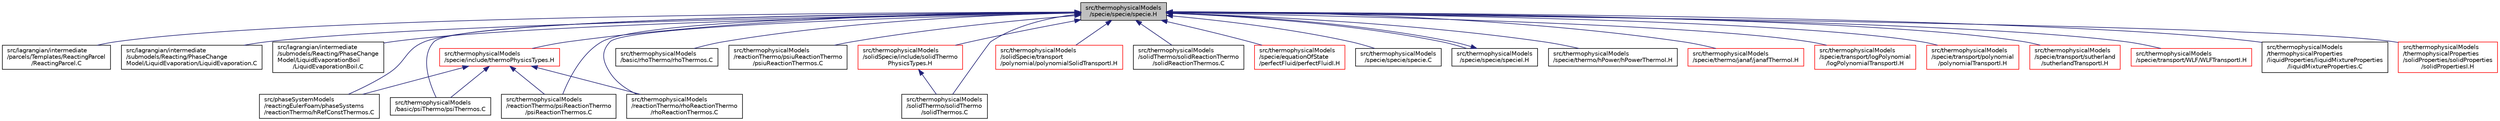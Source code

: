 digraph "src/thermophysicalModels/specie/specie/specie.H"
{
  bgcolor="transparent";
  edge [fontname="Helvetica",fontsize="10",labelfontname="Helvetica",labelfontsize="10"];
  node [fontname="Helvetica",fontsize="10",shape=record];
  Node1 [label="src/thermophysicalModels\l/specie/specie/specie.H",height=0.2,width=0.4,color="black", fillcolor="grey75", style="filled" fontcolor="black"];
  Node1 -> Node2 [dir="back",color="midnightblue",fontsize="10",style="solid",fontname="Helvetica"];
  Node2 [label="src/lagrangian/intermediate\l/parcels/Templates/ReactingParcel\l/ReactingParcel.C",height=0.2,width=0.4,color="black",URL="$ReactingParcel_8C.html"];
  Node1 -> Node3 [dir="back",color="midnightblue",fontsize="10",style="solid",fontname="Helvetica"];
  Node3 [label="src/lagrangian/intermediate\l/submodels/Reacting/PhaseChange\lModel/LiquidEvaporation/LiquidEvaporation.C",height=0.2,width=0.4,color="black",URL="$LiquidEvaporation_8C.html"];
  Node1 -> Node4 [dir="back",color="midnightblue",fontsize="10",style="solid",fontname="Helvetica"];
  Node4 [label="src/lagrangian/intermediate\l/submodels/Reacting/PhaseChange\lModel/LiquidEvaporationBoil\l/LiquidEvaporationBoil.C",height=0.2,width=0.4,color="black",URL="$LiquidEvaporationBoil_8C.html"];
  Node1 -> Node5 [dir="back",color="midnightblue",fontsize="10",style="solid",fontname="Helvetica"];
  Node5 [label="src/phaseSystemModels\l/reactingEulerFoam/phaseSystems\l/reactionThermo/hRefConstThermos.C",height=0.2,width=0.4,color="black",URL="$hRefConstThermos_8C.html"];
  Node1 -> Node6 [dir="back",color="midnightblue",fontsize="10",style="solid",fontname="Helvetica"];
  Node6 [label="src/thermophysicalModels\l/basic/psiThermo/psiThermos.C",height=0.2,width=0.4,color="black",URL="$psiThermos_8C.html"];
  Node1 -> Node7 [dir="back",color="midnightblue",fontsize="10",style="solid",fontname="Helvetica"];
  Node7 [label="src/thermophysicalModels\l/basic/rhoThermo/rhoThermos.C",height=0.2,width=0.4,color="black",URL="$rhoThermos_8C.html"];
  Node1 -> Node8 [dir="back",color="midnightblue",fontsize="10",style="solid",fontname="Helvetica"];
  Node8 [label="src/thermophysicalModels\l/reactionThermo/psiReactionThermo\l/psiReactionThermos.C",height=0.2,width=0.4,color="black",URL="$psiReactionThermos_8C.html"];
  Node1 -> Node9 [dir="back",color="midnightblue",fontsize="10",style="solid",fontname="Helvetica"];
  Node9 [label="src/thermophysicalModels\l/reactionThermo/psiuReactionThermo\l/psiuReactionThermos.C",height=0.2,width=0.4,color="black",URL="$psiuReactionThermos_8C.html"];
  Node1 -> Node10 [dir="back",color="midnightblue",fontsize="10",style="solid",fontname="Helvetica"];
  Node10 [label="src/thermophysicalModels\l/reactionThermo/rhoReactionThermo\l/rhoReactionThermos.C",height=0.2,width=0.4,color="black",URL="$rhoReactionThermos_8C.html"];
  Node1 -> Node11 [dir="back",color="midnightblue",fontsize="10",style="solid",fontname="Helvetica"];
  Node11 [label="src/thermophysicalModels\l/solidSpecie/include/solidThermo\lPhysicsTypes.H",height=0.2,width=0.4,color="red",URL="$solidThermoPhysicsTypes_8H.html",tooltip="Type definitions for solid-thermo-physics models. "];
  Node11 -> Node12 [dir="back",color="midnightblue",fontsize="10",style="solid",fontname="Helvetica"];
  Node12 [label="src/thermophysicalModels\l/solidThermo/solidThermo\l/solidThermos.C",height=0.2,width=0.4,color="black",URL="$solidThermos_8C.html"];
  Node1 -> Node13 [dir="back",color="midnightblue",fontsize="10",style="solid",fontname="Helvetica"];
  Node13 [label="src/thermophysicalModels\l/solidSpecie/transport\l/polynomial/polynomialSolidTransportI.H",height=0.2,width=0.4,color="red",URL="$polynomialSolidTransportI_8H.html"];
  Node1 -> Node14 [dir="back",color="midnightblue",fontsize="10",style="solid",fontname="Helvetica"];
  Node14 [label="src/thermophysicalModels\l/solidThermo/solidReactionThermo\l/solidReactionThermos.C",height=0.2,width=0.4,color="black",URL="$solidReactionThermos_8C.html"];
  Node1 -> Node12 [dir="back",color="midnightblue",fontsize="10",style="solid",fontname="Helvetica"];
  Node1 -> Node15 [dir="back",color="midnightblue",fontsize="10",style="solid",fontname="Helvetica"];
  Node15 [label="src/thermophysicalModels\l/specie/equationOfState\l/perfectFluid/perfectFluidI.H",height=0.2,width=0.4,color="red",URL="$perfectFluidI_8H.html"];
  Node1 -> Node16 [dir="back",color="midnightblue",fontsize="10",style="solid",fontname="Helvetica"];
  Node16 [label="src/thermophysicalModels\l/specie/include/thermoPhysicsTypes.H",height=0.2,width=0.4,color="red",URL="$thermoPhysicsTypes_8H.html",tooltip="Type definitions for thermo-physics models. "];
  Node16 -> Node5 [dir="back",color="midnightblue",fontsize="10",style="solid",fontname="Helvetica"];
  Node16 -> Node6 [dir="back",color="midnightblue",fontsize="10",style="solid",fontname="Helvetica"];
  Node16 -> Node8 [dir="back",color="midnightblue",fontsize="10",style="solid",fontname="Helvetica"];
  Node16 -> Node10 [dir="back",color="midnightblue",fontsize="10",style="solid",fontname="Helvetica"];
  Node1 -> Node17 [dir="back",color="midnightblue",fontsize="10",style="solid",fontname="Helvetica"];
  Node17 [label="src/thermophysicalModels\l/specie/specie/specie.C",height=0.2,width=0.4,color="black",URL="$specie_8C.html"];
  Node1 -> Node18 [dir="back",color="midnightblue",fontsize="10",style="solid",fontname="Helvetica"];
  Node18 [label="src/thermophysicalModels\l/specie/specie/specieI.H",height=0.2,width=0.4,color="black",URL="$specieI_8H.html"];
  Node18 -> Node1 [dir="back",color="midnightblue",fontsize="10",style="solid",fontname="Helvetica"];
  Node1 -> Node19 [dir="back",color="midnightblue",fontsize="10",style="solid",fontname="Helvetica"];
  Node19 [label="src/thermophysicalModels\l/specie/thermo/hPower/hPowerThermoI.H",height=0.2,width=0.4,color="black",URL="$hPowerThermoI_8H.html"];
  Node1 -> Node20 [dir="back",color="midnightblue",fontsize="10",style="solid",fontname="Helvetica"];
  Node20 [label="src/thermophysicalModels\l/specie/thermo/janaf/janafThermoI.H",height=0.2,width=0.4,color="red",URL="$janafThermoI_8H.html"];
  Node1 -> Node21 [dir="back",color="midnightblue",fontsize="10",style="solid",fontname="Helvetica"];
  Node21 [label="src/thermophysicalModels\l/specie/transport/logPolynomial\l/logPolynomialTransportI.H",height=0.2,width=0.4,color="red",URL="$logPolynomialTransportI_8H.html"];
  Node1 -> Node22 [dir="back",color="midnightblue",fontsize="10",style="solid",fontname="Helvetica"];
  Node22 [label="src/thermophysicalModels\l/specie/transport/polynomial\l/polynomialTransportI.H",height=0.2,width=0.4,color="red",URL="$polynomialTransportI_8H.html"];
  Node1 -> Node23 [dir="back",color="midnightblue",fontsize="10",style="solid",fontname="Helvetica"];
  Node23 [label="src/thermophysicalModels\l/specie/transport/sutherland\l/sutherlandTransportI.H",height=0.2,width=0.4,color="red",URL="$sutherlandTransportI_8H.html"];
  Node1 -> Node24 [dir="back",color="midnightblue",fontsize="10",style="solid",fontname="Helvetica"];
  Node24 [label="src/thermophysicalModels\l/specie/transport/WLF/WLFTransportI.H",height=0.2,width=0.4,color="red",URL="$WLFTransportI_8H.html"];
  Node1 -> Node25 [dir="back",color="midnightblue",fontsize="10",style="solid",fontname="Helvetica"];
  Node25 [label="src/thermophysicalModels\l/thermophysicalProperties\l/liquidProperties/liquidMixtureProperties\l/liquidMixtureProperties.C",height=0.2,width=0.4,color="black",URL="$liquidMixtureProperties_8C.html"];
  Node1 -> Node26 [dir="back",color="midnightblue",fontsize="10",style="solid",fontname="Helvetica"];
  Node26 [label="src/thermophysicalModels\l/thermophysicalProperties\l/solidProperties/solidProperties\l/solidPropertiesI.H",height=0.2,width=0.4,color="red",URL="$solidPropertiesI_8H.html"];
}
